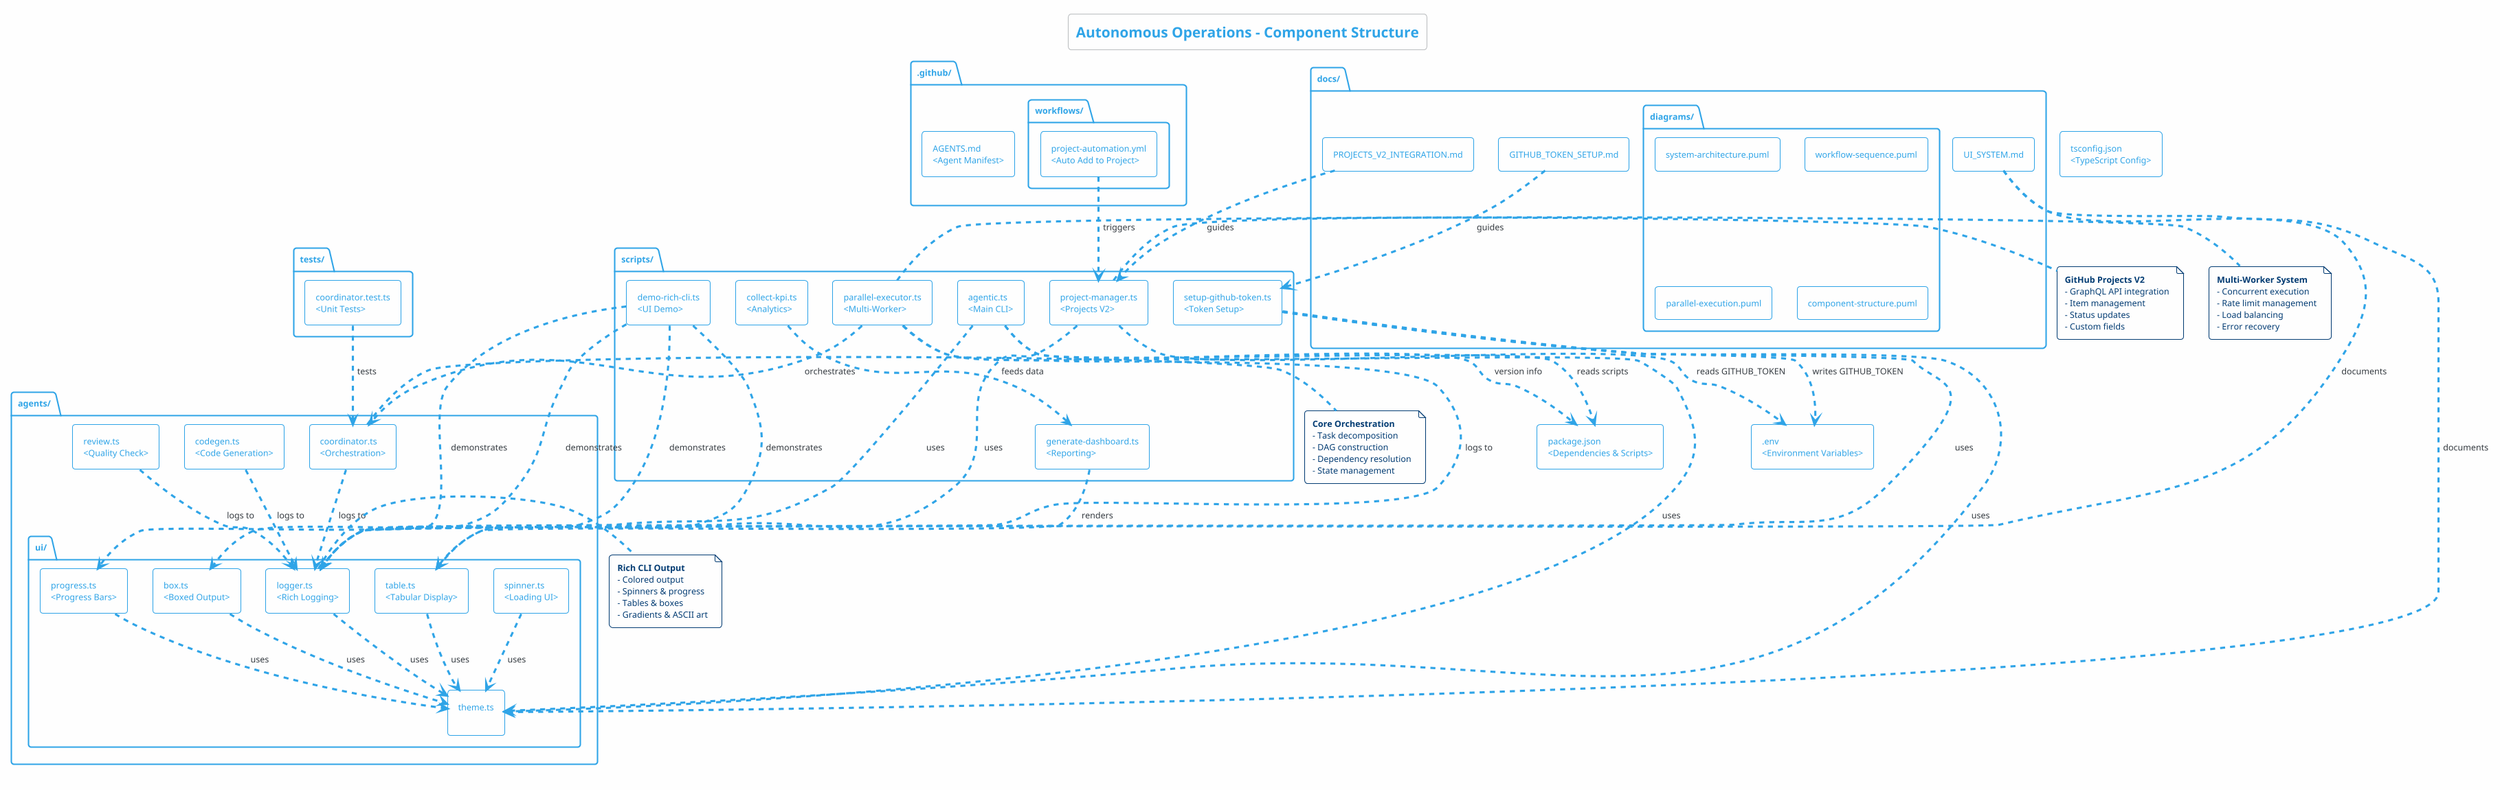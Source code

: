 @startuml Component Structure
!theme cerulean-outline
skinparam backgroundColor #FEFEFE
skinparam componentStyle rectangle

title Autonomous Operations - Component Structure

package "agents/" {
  package "ui/" {
    component [logger.ts\n<Rich Logging>] as Logger
    component [theme.ts\n<Color Scheme>] as Theme
    component [spinner.ts\n<Loading UI>] as Spinner
    component [box.ts\n<Boxed Output>] as Box
    component [table.ts\n<Tabular Display>] as Table
    component [progress.ts\n<Progress Bars>] as Progress
  }

  component [coordinator.ts\n<Orchestration>] as Coordinator
  component [codegen.ts\n<Code Generation>] as CodeGen
  component [review.ts\n<Quality Check>] as ReviewAgent
}

package "scripts/" {
  component [agentic.ts\n<Main CLI>] as MainCLI
  component [parallel-executor.ts\n<Multi-Worker>] as ParallelExec
  component [project-manager.ts\n<Projects V2>] as ProjectMgr
  component [setup-github-token.ts\n<Token Setup>] as TokenSetup
  component [demo-rich-cli.ts\n<UI Demo>] as Demo
  component [collect-kpi.ts\n<Analytics>] as KPI
  component [generate-dashboard.ts\n<Reporting>] as Dashboard
}

package "tests/" {
  component [coordinator.test.ts\n<Unit Tests>] as Tests
}

package "docs/" {
  file [GITHUB_TOKEN_SETUP.md] as TokenDoc
  file [PROJECTS_V2_INTEGRATION.md] as ProjectsDoc
  file [UI_SYSTEM.md] as UIDoc

  package "diagrams/" {
    file [system-architecture.puml] as ArchDiag
    file [workflow-sequence.puml] as SeqDiag
    file [parallel-execution.puml] as ParallelDiag
    file [component-structure.puml] as CompDiag
  }
}

package ".github/" {
  package "workflows/" {
    file [project-automation.yml\n<Auto Add to Project>] as Workflow
  }
  file [AGENTS.md\n<Agent Manifest>] as AgentsMd
}

file [package.json\n<Dependencies & Scripts>] as PackageJson
file [tsconfig.json\n<TypeScript Config>] as TSConfig
file [.env\n<Environment Variables>] as EnvFile

' UI System Dependencies
Logger ..> Theme : uses
Spinner ..> Theme : uses
Box ..> Theme : uses
Table ..> Theme : uses
Progress ..> Theme : uses

' Agent Dependencies
Coordinator ..> Logger : logs to
CodeGen ..> Logger : logs to
ReviewAgent ..> Logger : logs to

' Script Dependencies
MainCLI ..> Logger : uses
MainCLI ..> Theme : uses
ParallelExec ..> Coordinator : orchestrates
ParallelExec ..> Logger : logs to
ProjectMgr ..> Logger : uses
TokenSetup ..> Logger : uses
TokenSetup ..> Theme : uses
Demo ..> Logger : demonstrates
Demo ..> Box : demonstrates
Demo ..> Table : demonstrates
Demo ..> Progress : demonstrates
KPI ..> Dashboard : feeds data
Dashboard ..> Table : renders

' Test Dependencies
Tests ..> Coordinator : tests

' Configuration Dependencies
MainCLI ..> PackageJson : reads scripts
ParallelExec ..> PackageJson : version info
ProjectMgr ..> EnvFile : reads GITHUB_TOKEN
TokenSetup ..> EnvFile : writes GITHUB_TOKEN

' Documentation Dependencies
TokenDoc ..> TokenSetup : guides
ProjectsDoc ..> ProjectMgr : guides
UIDoc ..> Logger : documents
UIDoc ..> Theme : documents

' Workflow Dependencies
Workflow ..> ProjectMgr : triggers

note right of Coordinator
  **Core Orchestration**
  - Task decomposition
  - DAG construction
  - Dependency resolution
  - State management
end note

note right of Logger
  **Rich CLI Output**
  - Colored output
  - Spinners & progress
  - Tables & boxes
  - Gradients & ASCII art
end note

note right of ParallelExec
  **Multi-Worker System**
  - Concurrent execution
  - Rate limit management
  - Load balancing
  - Error recovery
end note

note right of ProjectMgr
  **GitHub Projects V2**
  - GraphQL API integration
  - Item management
  - Status updates
  - Custom fields
end note

@enduml
